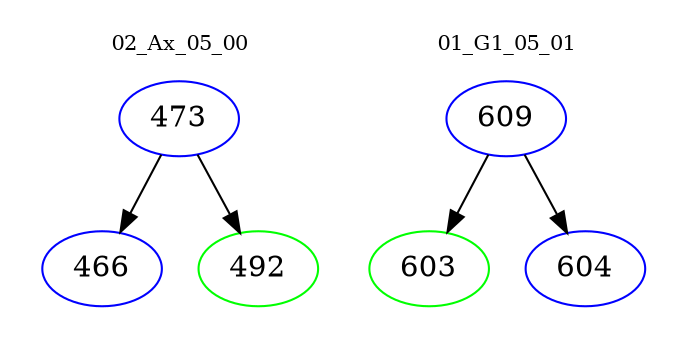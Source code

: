 digraph{
subgraph cluster_0 {
color = white
label = "02_Ax_05_00";
fontsize=10;
T0_473 [label="473", color="blue"]
T0_473 -> T0_466 [color="black"]
T0_466 [label="466", color="blue"]
T0_473 -> T0_492 [color="black"]
T0_492 [label="492", color="green"]
}
subgraph cluster_1 {
color = white
label = "01_G1_05_01";
fontsize=10;
T1_609 [label="609", color="blue"]
T1_609 -> T1_603 [color="black"]
T1_603 [label="603", color="green"]
T1_609 -> T1_604 [color="black"]
T1_604 [label="604", color="blue"]
}
}
